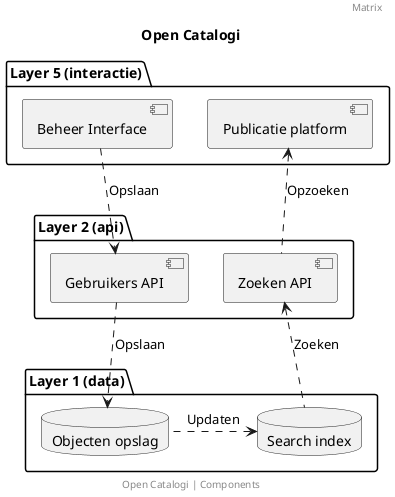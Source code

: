 @startuml
title: Open Catalogi
footer: Open Catalogi | Components
header: Matrix


package "Layer 5 (interactie)" {
 [Beheer Interface] as adminUI
 [Publicatie platform] as userUi
}


package "Layer 2 (api)" {
 [Gebruikers API] as objectsAPI
 [Zoeken API] as searchAPI
}

package "Layer 1 (data)" {
database "Search index" as elastic
database "Objecten opslag" as ORC
}

adminUI .down.> objectsAPI: Opslaan
userUi <.down. searchAPI: Opzoeken
objectsAPI .down.> ORC: Opslaan
searchAPI <.down. elastic: Zoeken
ORC .left.> elastic: Updaten


@enduml